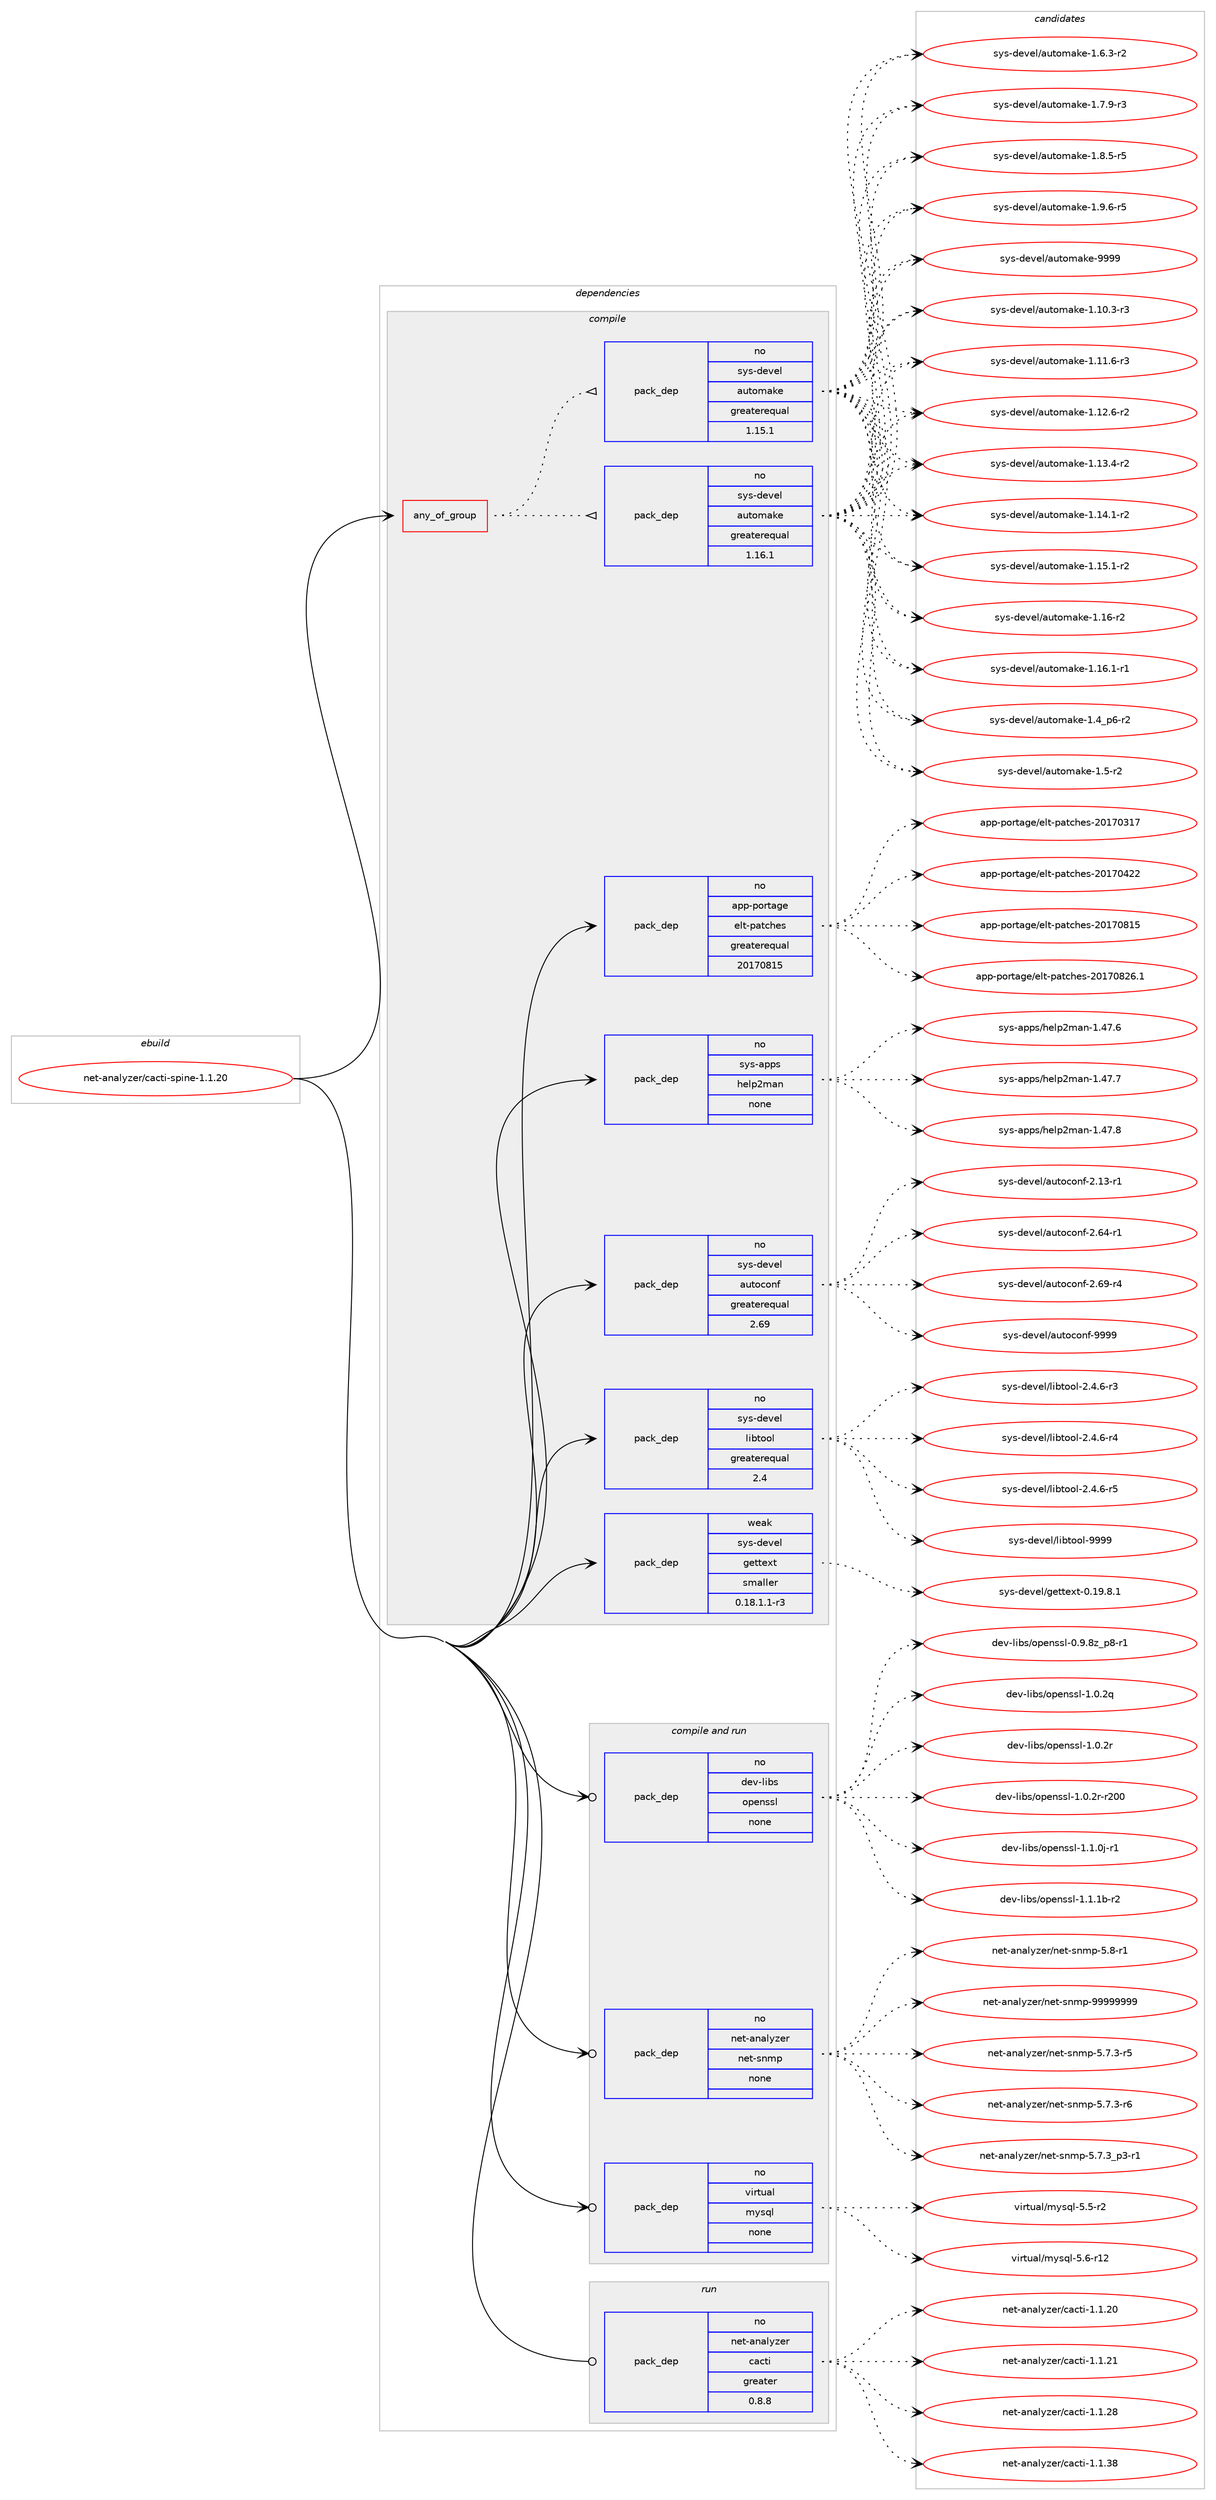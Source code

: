 digraph prolog {

# *************
# Graph options
# *************

newrank=true;
concentrate=true;
compound=true;
graph [rankdir=LR,fontname=Helvetica,fontsize=10,ranksep=1.5];#, ranksep=2.5, nodesep=0.2];
edge  [arrowhead=vee];
node  [fontname=Helvetica,fontsize=10];

# **********
# The ebuild
# **********

subgraph cluster_leftcol {
color=gray;
rank=same;
label=<<i>ebuild</i>>;
id [label="net-analyzer/cacti-spine-1.1.20", color=red, width=4, href="../net-analyzer/cacti-spine-1.1.20.svg"];
}

# ****************
# The dependencies
# ****************

subgraph cluster_midcol {
color=gray;
label=<<i>dependencies</i>>;
subgraph cluster_compile {
fillcolor="#eeeeee";
style=filled;
label=<<i>compile</i>>;
subgraph any25736 {
dependency1642140 [label=<<TABLE BORDER="0" CELLBORDER="1" CELLSPACING="0" CELLPADDING="4"><TR><TD CELLPADDING="10">any_of_group</TD></TR></TABLE>>, shape=none, color=red];subgraph pack1174034 {
dependency1642141 [label=<<TABLE BORDER="0" CELLBORDER="1" CELLSPACING="0" CELLPADDING="4" WIDTH="220"><TR><TD ROWSPAN="6" CELLPADDING="30">pack_dep</TD></TR><TR><TD WIDTH="110">no</TD></TR><TR><TD>sys-devel</TD></TR><TR><TD>automake</TD></TR><TR><TD>greaterequal</TD></TR><TR><TD>1.16.1</TD></TR></TABLE>>, shape=none, color=blue];
}
dependency1642140:e -> dependency1642141:w [weight=20,style="dotted",arrowhead="oinv"];
subgraph pack1174035 {
dependency1642142 [label=<<TABLE BORDER="0" CELLBORDER="1" CELLSPACING="0" CELLPADDING="4" WIDTH="220"><TR><TD ROWSPAN="6" CELLPADDING="30">pack_dep</TD></TR><TR><TD WIDTH="110">no</TD></TR><TR><TD>sys-devel</TD></TR><TR><TD>automake</TD></TR><TR><TD>greaterequal</TD></TR><TR><TD>1.15.1</TD></TR></TABLE>>, shape=none, color=blue];
}
dependency1642140:e -> dependency1642142:w [weight=20,style="dotted",arrowhead="oinv"];
}
id:e -> dependency1642140:w [weight=20,style="solid",arrowhead="vee"];
subgraph pack1174036 {
dependency1642143 [label=<<TABLE BORDER="0" CELLBORDER="1" CELLSPACING="0" CELLPADDING="4" WIDTH="220"><TR><TD ROWSPAN="6" CELLPADDING="30">pack_dep</TD></TR><TR><TD WIDTH="110">no</TD></TR><TR><TD>app-portage</TD></TR><TR><TD>elt-patches</TD></TR><TR><TD>greaterequal</TD></TR><TR><TD>20170815</TD></TR></TABLE>>, shape=none, color=blue];
}
id:e -> dependency1642143:w [weight=20,style="solid",arrowhead="vee"];
subgraph pack1174037 {
dependency1642144 [label=<<TABLE BORDER="0" CELLBORDER="1" CELLSPACING="0" CELLPADDING="4" WIDTH="220"><TR><TD ROWSPAN="6" CELLPADDING="30">pack_dep</TD></TR><TR><TD WIDTH="110">no</TD></TR><TR><TD>sys-apps</TD></TR><TR><TD>help2man</TD></TR><TR><TD>none</TD></TR><TR><TD></TD></TR></TABLE>>, shape=none, color=blue];
}
id:e -> dependency1642144:w [weight=20,style="solid",arrowhead="vee"];
subgraph pack1174038 {
dependency1642145 [label=<<TABLE BORDER="0" CELLBORDER="1" CELLSPACING="0" CELLPADDING="4" WIDTH="220"><TR><TD ROWSPAN="6" CELLPADDING="30">pack_dep</TD></TR><TR><TD WIDTH="110">no</TD></TR><TR><TD>sys-devel</TD></TR><TR><TD>autoconf</TD></TR><TR><TD>greaterequal</TD></TR><TR><TD>2.69</TD></TR></TABLE>>, shape=none, color=blue];
}
id:e -> dependency1642145:w [weight=20,style="solid",arrowhead="vee"];
subgraph pack1174039 {
dependency1642146 [label=<<TABLE BORDER="0" CELLBORDER="1" CELLSPACING="0" CELLPADDING="4" WIDTH="220"><TR><TD ROWSPAN="6" CELLPADDING="30">pack_dep</TD></TR><TR><TD WIDTH="110">no</TD></TR><TR><TD>sys-devel</TD></TR><TR><TD>libtool</TD></TR><TR><TD>greaterequal</TD></TR><TR><TD>2.4</TD></TR></TABLE>>, shape=none, color=blue];
}
id:e -> dependency1642146:w [weight=20,style="solid",arrowhead="vee"];
subgraph pack1174040 {
dependency1642147 [label=<<TABLE BORDER="0" CELLBORDER="1" CELLSPACING="0" CELLPADDING="4" WIDTH="220"><TR><TD ROWSPAN="6" CELLPADDING="30">pack_dep</TD></TR><TR><TD WIDTH="110">weak</TD></TR><TR><TD>sys-devel</TD></TR><TR><TD>gettext</TD></TR><TR><TD>smaller</TD></TR><TR><TD>0.18.1.1-r3</TD></TR></TABLE>>, shape=none, color=blue];
}
id:e -> dependency1642147:w [weight=20,style="solid",arrowhead="vee"];
}
subgraph cluster_compileandrun {
fillcolor="#eeeeee";
style=filled;
label=<<i>compile and run</i>>;
subgraph pack1174041 {
dependency1642148 [label=<<TABLE BORDER="0" CELLBORDER="1" CELLSPACING="0" CELLPADDING="4" WIDTH="220"><TR><TD ROWSPAN="6" CELLPADDING="30">pack_dep</TD></TR><TR><TD WIDTH="110">no</TD></TR><TR><TD>dev-libs</TD></TR><TR><TD>openssl</TD></TR><TR><TD>none</TD></TR><TR><TD></TD></TR></TABLE>>, shape=none, color=blue];
}
id:e -> dependency1642148:w [weight=20,style="solid",arrowhead="odotvee"];
subgraph pack1174042 {
dependency1642149 [label=<<TABLE BORDER="0" CELLBORDER="1" CELLSPACING="0" CELLPADDING="4" WIDTH="220"><TR><TD ROWSPAN="6" CELLPADDING="30">pack_dep</TD></TR><TR><TD WIDTH="110">no</TD></TR><TR><TD>net-analyzer</TD></TR><TR><TD>net-snmp</TD></TR><TR><TD>none</TD></TR><TR><TD></TD></TR></TABLE>>, shape=none, color=blue];
}
id:e -> dependency1642149:w [weight=20,style="solid",arrowhead="odotvee"];
subgraph pack1174043 {
dependency1642150 [label=<<TABLE BORDER="0" CELLBORDER="1" CELLSPACING="0" CELLPADDING="4" WIDTH="220"><TR><TD ROWSPAN="6" CELLPADDING="30">pack_dep</TD></TR><TR><TD WIDTH="110">no</TD></TR><TR><TD>virtual</TD></TR><TR><TD>mysql</TD></TR><TR><TD>none</TD></TR><TR><TD></TD></TR></TABLE>>, shape=none, color=blue];
}
id:e -> dependency1642150:w [weight=20,style="solid",arrowhead="odotvee"];
}
subgraph cluster_run {
fillcolor="#eeeeee";
style=filled;
label=<<i>run</i>>;
subgraph pack1174044 {
dependency1642151 [label=<<TABLE BORDER="0" CELLBORDER="1" CELLSPACING="0" CELLPADDING="4" WIDTH="220"><TR><TD ROWSPAN="6" CELLPADDING="30">pack_dep</TD></TR><TR><TD WIDTH="110">no</TD></TR><TR><TD>net-analyzer</TD></TR><TR><TD>cacti</TD></TR><TR><TD>greater</TD></TR><TR><TD>0.8.8</TD></TR></TABLE>>, shape=none, color=blue];
}
id:e -> dependency1642151:w [weight=20,style="solid",arrowhead="odot"];
}
}

# **************
# The candidates
# **************

subgraph cluster_choices {
rank=same;
color=gray;
label=<<i>candidates</i>>;

subgraph choice1174034 {
color=black;
nodesep=1;
choice11512111545100101118101108479711711611110997107101454946494846514511451 [label="sys-devel/automake-1.10.3-r3", color=red, width=4,href="../sys-devel/automake-1.10.3-r3.svg"];
choice11512111545100101118101108479711711611110997107101454946494946544511451 [label="sys-devel/automake-1.11.6-r3", color=red, width=4,href="../sys-devel/automake-1.11.6-r3.svg"];
choice11512111545100101118101108479711711611110997107101454946495046544511450 [label="sys-devel/automake-1.12.6-r2", color=red, width=4,href="../sys-devel/automake-1.12.6-r2.svg"];
choice11512111545100101118101108479711711611110997107101454946495146524511450 [label="sys-devel/automake-1.13.4-r2", color=red, width=4,href="../sys-devel/automake-1.13.4-r2.svg"];
choice11512111545100101118101108479711711611110997107101454946495246494511450 [label="sys-devel/automake-1.14.1-r2", color=red, width=4,href="../sys-devel/automake-1.14.1-r2.svg"];
choice11512111545100101118101108479711711611110997107101454946495346494511450 [label="sys-devel/automake-1.15.1-r2", color=red, width=4,href="../sys-devel/automake-1.15.1-r2.svg"];
choice1151211154510010111810110847971171161111099710710145494649544511450 [label="sys-devel/automake-1.16-r2", color=red, width=4,href="../sys-devel/automake-1.16-r2.svg"];
choice11512111545100101118101108479711711611110997107101454946495446494511449 [label="sys-devel/automake-1.16.1-r1", color=red, width=4,href="../sys-devel/automake-1.16.1-r1.svg"];
choice115121115451001011181011084797117116111109971071014549465295112544511450 [label="sys-devel/automake-1.4_p6-r2", color=red, width=4,href="../sys-devel/automake-1.4_p6-r2.svg"];
choice11512111545100101118101108479711711611110997107101454946534511450 [label="sys-devel/automake-1.5-r2", color=red, width=4,href="../sys-devel/automake-1.5-r2.svg"];
choice115121115451001011181011084797117116111109971071014549465446514511450 [label="sys-devel/automake-1.6.3-r2", color=red, width=4,href="../sys-devel/automake-1.6.3-r2.svg"];
choice115121115451001011181011084797117116111109971071014549465546574511451 [label="sys-devel/automake-1.7.9-r3", color=red, width=4,href="../sys-devel/automake-1.7.9-r3.svg"];
choice115121115451001011181011084797117116111109971071014549465646534511453 [label="sys-devel/automake-1.8.5-r5", color=red, width=4,href="../sys-devel/automake-1.8.5-r5.svg"];
choice115121115451001011181011084797117116111109971071014549465746544511453 [label="sys-devel/automake-1.9.6-r5", color=red, width=4,href="../sys-devel/automake-1.9.6-r5.svg"];
choice115121115451001011181011084797117116111109971071014557575757 [label="sys-devel/automake-9999", color=red, width=4,href="../sys-devel/automake-9999.svg"];
dependency1642141:e -> choice11512111545100101118101108479711711611110997107101454946494846514511451:w [style=dotted,weight="100"];
dependency1642141:e -> choice11512111545100101118101108479711711611110997107101454946494946544511451:w [style=dotted,weight="100"];
dependency1642141:e -> choice11512111545100101118101108479711711611110997107101454946495046544511450:w [style=dotted,weight="100"];
dependency1642141:e -> choice11512111545100101118101108479711711611110997107101454946495146524511450:w [style=dotted,weight="100"];
dependency1642141:e -> choice11512111545100101118101108479711711611110997107101454946495246494511450:w [style=dotted,weight="100"];
dependency1642141:e -> choice11512111545100101118101108479711711611110997107101454946495346494511450:w [style=dotted,weight="100"];
dependency1642141:e -> choice1151211154510010111810110847971171161111099710710145494649544511450:w [style=dotted,weight="100"];
dependency1642141:e -> choice11512111545100101118101108479711711611110997107101454946495446494511449:w [style=dotted,weight="100"];
dependency1642141:e -> choice115121115451001011181011084797117116111109971071014549465295112544511450:w [style=dotted,weight="100"];
dependency1642141:e -> choice11512111545100101118101108479711711611110997107101454946534511450:w [style=dotted,weight="100"];
dependency1642141:e -> choice115121115451001011181011084797117116111109971071014549465446514511450:w [style=dotted,weight="100"];
dependency1642141:e -> choice115121115451001011181011084797117116111109971071014549465546574511451:w [style=dotted,weight="100"];
dependency1642141:e -> choice115121115451001011181011084797117116111109971071014549465646534511453:w [style=dotted,weight="100"];
dependency1642141:e -> choice115121115451001011181011084797117116111109971071014549465746544511453:w [style=dotted,weight="100"];
dependency1642141:e -> choice115121115451001011181011084797117116111109971071014557575757:w [style=dotted,weight="100"];
}
subgraph choice1174035 {
color=black;
nodesep=1;
choice11512111545100101118101108479711711611110997107101454946494846514511451 [label="sys-devel/automake-1.10.3-r3", color=red, width=4,href="../sys-devel/automake-1.10.3-r3.svg"];
choice11512111545100101118101108479711711611110997107101454946494946544511451 [label="sys-devel/automake-1.11.6-r3", color=red, width=4,href="../sys-devel/automake-1.11.6-r3.svg"];
choice11512111545100101118101108479711711611110997107101454946495046544511450 [label="sys-devel/automake-1.12.6-r2", color=red, width=4,href="../sys-devel/automake-1.12.6-r2.svg"];
choice11512111545100101118101108479711711611110997107101454946495146524511450 [label="sys-devel/automake-1.13.4-r2", color=red, width=4,href="../sys-devel/automake-1.13.4-r2.svg"];
choice11512111545100101118101108479711711611110997107101454946495246494511450 [label="sys-devel/automake-1.14.1-r2", color=red, width=4,href="../sys-devel/automake-1.14.1-r2.svg"];
choice11512111545100101118101108479711711611110997107101454946495346494511450 [label="sys-devel/automake-1.15.1-r2", color=red, width=4,href="../sys-devel/automake-1.15.1-r2.svg"];
choice1151211154510010111810110847971171161111099710710145494649544511450 [label="sys-devel/automake-1.16-r2", color=red, width=4,href="../sys-devel/automake-1.16-r2.svg"];
choice11512111545100101118101108479711711611110997107101454946495446494511449 [label="sys-devel/automake-1.16.1-r1", color=red, width=4,href="../sys-devel/automake-1.16.1-r1.svg"];
choice115121115451001011181011084797117116111109971071014549465295112544511450 [label="sys-devel/automake-1.4_p6-r2", color=red, width=4,href="../sys-devel/automake-1.4_p6-r2.svg"];
choice11512111545100101118101108479711711611110997107101454946534511450 [label="sys-devel/automake-1.5-r2", color=red, width=4,href="../sys-devel/automake-1.5-r2.svg"];
choice115121115451001011181011084797117116111109971071014549465446514511450 [label="sys-devel/automake-1.6.3-r2", color=red, width=4,href="../sys-devel/automake-1.6.3-r2.svg"];
choice115121115451001011181011084797117116111109971071014549465546574511451 [label="sys-devel/automake-1.7.9-r3", color=red, width=4,href="../sys-devel/automake-1.7.9-r3.svg"];
choice115121115451001011181011084797117116111109971071014549465646534511453 [label="sys-devel/automake-1.8.5-r5", color=red, width=4,href="../sys-devel/automake-1.8.5-r5.svg"];
choice115121115451001011181011084797117116111109971071014549465746544511453 [label="sys-devel/automake-1.9.6-r5", color=red, width=4,href="../sys-devel/automake-1.9.6-r5.svg"];
choice115121115451001011181011084797117116111109971071014557575757 [label="sys-devel/automake-9999", color=red, width=4,href="../sys-devel/automake-9999.svg"];
dependency1642142:e -> choice11512111545100101118101108479711711611110997107101454946494846514511451:w [style=dotted,weight="100"];
dependency1642142:e -> choice11512111545100101118101108479711711611110997107101454946494946544511451:w [style=dotted,weight="100"];
dependency1642142:e -> choice11512111545100101118101108479711711611110997107101454946495046544511450:w [style=dotted,weight="100"];
dependency1642142:e -> choice11512111545100101118101108479711711611110997107101454946495146524511450:w [style=dotted,weight="100"];
dependency1642142:e -> choice11512111545100101118101108479711711611110997107101454946495246494511450:w [style=dotted,weight="100"];
dependency1642142:e -> choice11512111545100101118101108479711711611110997107101454946495346494511450:w [style=dotted,weight="100"];
dependency1642142:e -> choice1151211154510010111810110847971171161111099710710145494649544511450:w [style=dotted,weight="100"];
dependency1642142:e -> choice11512111545100101118101108479711711611110997107101454946495446494511449:w [style=dotted,weight="100"];
dependency1642142:e -> choice115121115451001011181011084797117116111109971071014549465295112544511450:w [style=dotted,weight="100"];
dependency1642142:e -> choice11512111545100101118101108479711711611110997107101454946534511450:w [style=dotted,weight="100"];
dependency1642142:e -> choice115121115451001011181011084797117116111109971071014549465446514511450:w [style=dotted,weight="100"];
dependency1642142:e -> choice115121115451001011181011084797117116111109971071014549465546574511451:w [style=dotted,weight="100"];
dependency1642142:e -> choice115121115451001011181011084797117116111109971071014549465646534511453:w [style=dotted,weight="100"];
dependency1642142:e -> choice115121115451001011181011084797117116111109971071014549465746544511453:w [style=dotted,weight="100"];
dependency1642142:e -> choice115121115451001011181011084797117116111109971071014557575757:w [style=dotted,weight="100"];
}
subgraph choice1174036 {
color=black;
nodesep=1;
choice97112112451121111141169710310147101108116451129711699104101115455048495548514955 [label="app-portage/elt-patches-20170317", color=red, width=4,href="../app-portage/elt-patches-20170317.svg"];
choice97112112451121111141169710310147101108116451129711699104101115455048495548525050 [label="app-portage/elt-patches-20170422", color=red, width=4,href="../app-portage/elt-patches-20170422.svg"];
choice97112112451121111141169710310147101108116451129711699104101115455048495548564953 [label="app-portage/elt-patches-20170815", color=red, width=4,href="../app-portage/elt-patches-20170815.svg"];
choice971121124511211111411697103101471011081164511297116991041011154550484955485650544649 [label="app-portage/elt-patches-20170826.1", color=red, width=4,href="../app-portage/elt-patches-20170826.1.svg"];
dependency1642143:e -> choice97112112451121111141169710310147101108116451129711699104101115455048495548514955:w [style=dotted,weight="100"];
dependency1642143:e -> choice97112112451121111141169710310147101108116451129711699104101115455048495548525050:w [style=dotted,weight="100"];
dependency1642143:e -> choice97112112451121111141169710310147101108116451129711699104101115455048495548564953:w [style=dotted,weight="100"];
dependency1642143:e -> choice971121124511211111411697103101471011081164511297116991041011154550484955485650544649:w [style=dotted,weight="100"];
}
subgraph choice1174037 {
color=black;
nodesep=1;
choice115121115459711211211547104101108112501099711045494652554654 [label="sys-apps/help2man-1.47.6", color=red, width=4,href="../sys-apps/help2man-1.47.6.svg"];
choice115121115459711211211547104101108112501099711045494652554655 [label="sys-apps/help2man-1.47.7", color=red, width=4,href="../sys-apps/help2man-1.47.7.svg"];
choice115121115459711211211547104101108112501099711045494652554656 [label="sys-apps/help2man-1.47.8", color=red, width=4,href="../sys-apps/help2man-1.47.8.svg"];
dependency1642144:e -> choice115121115459711211211547104101108112501099711045494652554654:w [style=dotted,weight="100"];
dependency1642144:e -> choice115121115459711211211547104101108112501099711045494652554655:w [style=dotted,weight="100"];
dependency1642144:e -> choice115121115459711211211547104101108112501099711045494652554656:w [style=dotted,weight="100"];
}
subgraph choice1174038 {
color=black;
nodesep=1;
choice1151211154510010111810110847971171161119911111010245504649514511449 [label="sys-devel/autoconf-2.13-r1", color=red, width=4,href="../sys-devel/autoconf-2.13-r1.svg"];
choice1151211154510010111810110847971171161119911111010245504654524511449 [label="sys-devel/autoconf-2.64-r1", color=red, width=4,href="../sys-devel/autoconf-2.64-r1.svg"];
choice1151211154510010111810110847971171161119911111010245504654574511452 [label="sys-devel/autoconf-2.69-r4", color=red, width=4,href="../sys-devel/autoconf-2.69-r4.svg"];
choice115121115451001011181011084797117116111991111101024557575757 [label="sys-devel/autoconf-9999", color=red, width=4,href="../sys-devel/autoconf-9999.svg"];
dependency1642145:e -> choice1151211154510010111810110847971171161119911111010245504649514511449:w [style=dotted,weight="100"];
dependency1642145:e -> choice1151211154510010111810110847971171161119911111010245504654524511449:w [style=dotted,weight="100"];
dependency1642145:e -> choice1151211154510010111810110847971171161119911111010245504654574511452:w [style=dotted,weight="100"];
dependency1642145:e -> choice115121115451001011181011084797117116111991111101024557575757:w [style=dotted,weight="100"];
}
subgraph choice1174039 {
color=black;
nodesep=1;
choice1151211154510010111810110847108105981161111111084550465246544511451 [label="sys-devel/libtool-2.4.6-r3", color=red, width=4,href="../sys-devel/libtool-2.4.6-r3.svg"];
choice1151211154510010111810110847108105981161111111084550465246544511452 [label="sys-devel/libtool-2.4.6-r4", color=red, width=4,href="../sys-devel/libtool-2.4.6-r4.svg"];
choice1151211154510010111810110847108105981161111111084550465246544511453 [label="sys-devel/libtool-2.4.6-r5", color=red, width=4,href="../sys-devel/libtool-2.4.6-r5.svg"];
choice1151211154510010111810110847108105981161111111084557575757 [label="sys-devel/libtool-9999", color=red, width=4,href="../sys-devel/libtool-9999.svg"];
dependency1642146:e -> choice1151211154510010111810110847108105981161111111084550465246544511451:w [style=dotted,weight="100"];
dependency1642146:e -> choice1151211154510010111810110847108105981161111111084550465246544511452:w [style=dotted,weight="100"];
dependency1642146:e -> choice1151211154510010111810110847108105981161111111084550465246544511453:w [style=dotted,weight="100"];
dependency1642146:e -> choice1151211154510010111810110847108105981161111111084557575757:w [style=dotted,weight="100"];
}
subgraph choice1174040 {
color=black;
nodesep=1;
choice1151211154510010111810110847103101116116101120116454846495746564649 [label="sys-devel/gettext-0.19.8.1", color=red, width=4,href="../sys-devel/gettext-0.19.8.1.svg"];
dependency1642147:e -> choice1151211154510010111810110847103101116116101120116454846495746564649:w [style=dotted,weight="100"];
}
subgraph choice1174041 {
color=black;
nodesep=1;
choice10010111845108105981154711111210111011511510845484657465612295112564511449 [label="dev-libs/openssl-0.9.8z_p8-r1", color=red, width=4,href="../dev-libs/openssl-0.9.8z_p8-r1.svg"];
choice100101118451081059811547111112101110115115108454946484650113 [label="dev-libs/openssl-1.0.2q", color=red, width=4,href="../dev-libs/openssl-1.0.2q.svg"];
choice100101118451081059811547111112101110115115108454946484650114 [label="dev-libs/openssl-1.0.2r", color=red, width=4,href="../dev-libs/openssl-1.0.2r.svg"];
choice10010111845108105981154711111210111011511510845494648465011445114504848 [label="dev-libs/openssl-1.0.2r-r200", color=red, width=4,href="../dev-libs/openssl-1.0.2r-r200.svg"];
choice1001011184510810598115471111121011101151151084549464946481064511449 [label="dev-libs/openssl-1.1.0j-r1", color=red, width=4,href="../dev-libs/openssl-1.1.0j-r1.svg"];
choice100101118451081059811547111112101110115115108454946494649984511450 [label="dev-libs/openssl-1.1.1b-r2", color=red, width=4,href="../dev-libs/openssl-1.1.1b-r2.svg"];
dependency1642148:e -> choice10010111845108105981154711111210111011511510845484657465612295112564511449:w [style=dotted,weight="100"];
dependency1642148:e -> choice100101118451081059811547111112101110115115108454946484650113:w [style=dotted,weight="100"];
dependency1642148:e -> choice100101118451081059811547111112101110115115108454946484650114:w [style=dotted,weight="100"];
dependency1642148:e -> choice10010111845108105981154711111210111011511510845494648465011445114504848:w [style=dotted,weight="100"];
dependency1642148:e -> choice1001011184510810598115471111121011101151151084549464946481064511449:w [style=dotted,weight="100"];
dependency1642148:e -> choice100101118451081059811547111112101110115115108454946494649984511450:w [style=dotted,weight="100"];
}
subgraph choice1174042 {
color=black;
nodesep=1;
choice11010111645971109710812112210111447110101116451151101091124553465546514511453 [label="net-analyzer/net-snmp-5.7.3-r5", color=red, width=4,href="../net-analyzer/net-snmp-5.7.3-r5.svg"];
choice11010111645971109710812112210111447110101116451151101091124553465546514511454 [label="net-analyzer/net-snmp-5.7.3-r6", color=red, width=4,href="../net-analyzer/net-snmp-5.7.3-r6.svg"];
choice110101116459711097108121122101114471101011164511511010911245534655465195112514511449 [label="net-analyzer/net-snmp-5.7.3_p3-r1", color=red, width=4,href="../net-analyzer/net-snmp-5.7.3_p3-r1.svg"];
choice1101011164597110971081211221011144711010111645115110109112455346564511449 [label="net-analyzer/net-snmp-5.8-r1", color=red, width=4,href="../net-analyzer/net-snmp-5.8-r1.svg"];
choice1101011164597110971081211221011144711010111645115110109112455757575757575757 [label="net-analyzer/net-snmp-99999999", color=red, width=4,href="../net-analyzer/net-snmp-99999999.svg"];
dependency1642149:e -> choice11010111645971109710812112210111447110101116451151101091124553465546514511453:w [style=dotted,weight="100"];
dependency1642149:e -> choice11010111645971109710812112210111447110101116451151101091124553465546514511454:w [style=dotted,weight="100"];
dependency1642149:e -> choice110101116459711097108121122101114471101011164511511010911245534655465195112514511449:w [style=dotted,weight="100"];
dependency1642149:e -> choice1101011164597110971081211221011144711010111645115110109112455346564511449:w [style=dotted,weight="100"];
dependency1642149:e -> choice1101011164597110971081211221011144711010111645115110109112455757575757575757:w [style=dotted,weight="100"];
}
subgraph choice1174043 {
color=black;
nodesep=1;
choice1181051141161179710847109121115113108455346534511450 [label="virtual/mysql-5.5-r2", color=red, width=4,href="../virtual/mysql-5.5-r2.svg"];
choice118105114116117971084710912111511310845534654451144950 [label="virtual/mysql-5.6-r12", color=red, width=4,href="../virtual/mysql-5.6-r12.svg"];
dependency1642150:e -> choice1181051141161179710847109121115113108455346534511450:w [style=dotted,weight="100"];
dependency1642150:e -> choice118105114116117971084710912111511310845534654451144950:w [style=dotted,weight="100"];
}
subgraph choice1174044 {
color=black;
nodesep=1;
choice1101011164597110971081211221011144799979911610545494649465048 [label="net-analyzer/cacti-1.1.20", color=red, width=4,href="../net-analyzer/cacti-1.1.20.svg"];
choice1101011164597110971081211221011144799979911610545494649465049 [label="net-analyzer/cacti-1.1.21", color=red, width=4,href="../net-analyzer/cacti-1.1.21.svg"];
choice1101011164597110971081211221011144799979911610545494649465056 [label="net-analyzer/cacti-1.1.28", color=red, width=4,href="../net-analyzer/cacti-1.1.28.svg"];
choice1101011164597110971081211221011144799979911610545494649465156 [label="net-analyzer/cacti-1.1.38", color=red, width=4,href="../net-analyzer/cacti-1.1.38.svg"];
dependency1642151:e -> choice1101011164597110971081211221011144799979911610545494649465048:w [style=dotted,weight="100"];
dependency1642151:e -> choice1101011164597110971081211221011144799979911610545494649465049:w [style=dotted,weight="100"];
dependency1642151:e -> choice1101011164597110971081211221011144799979911610545494649465056:w [style=dotted,weight="100"];
dependency1642151:e -> choice1101011164597110971081211221011144799979911610545494649465156:w [style=dotted,weight="100"];
}
}

}
